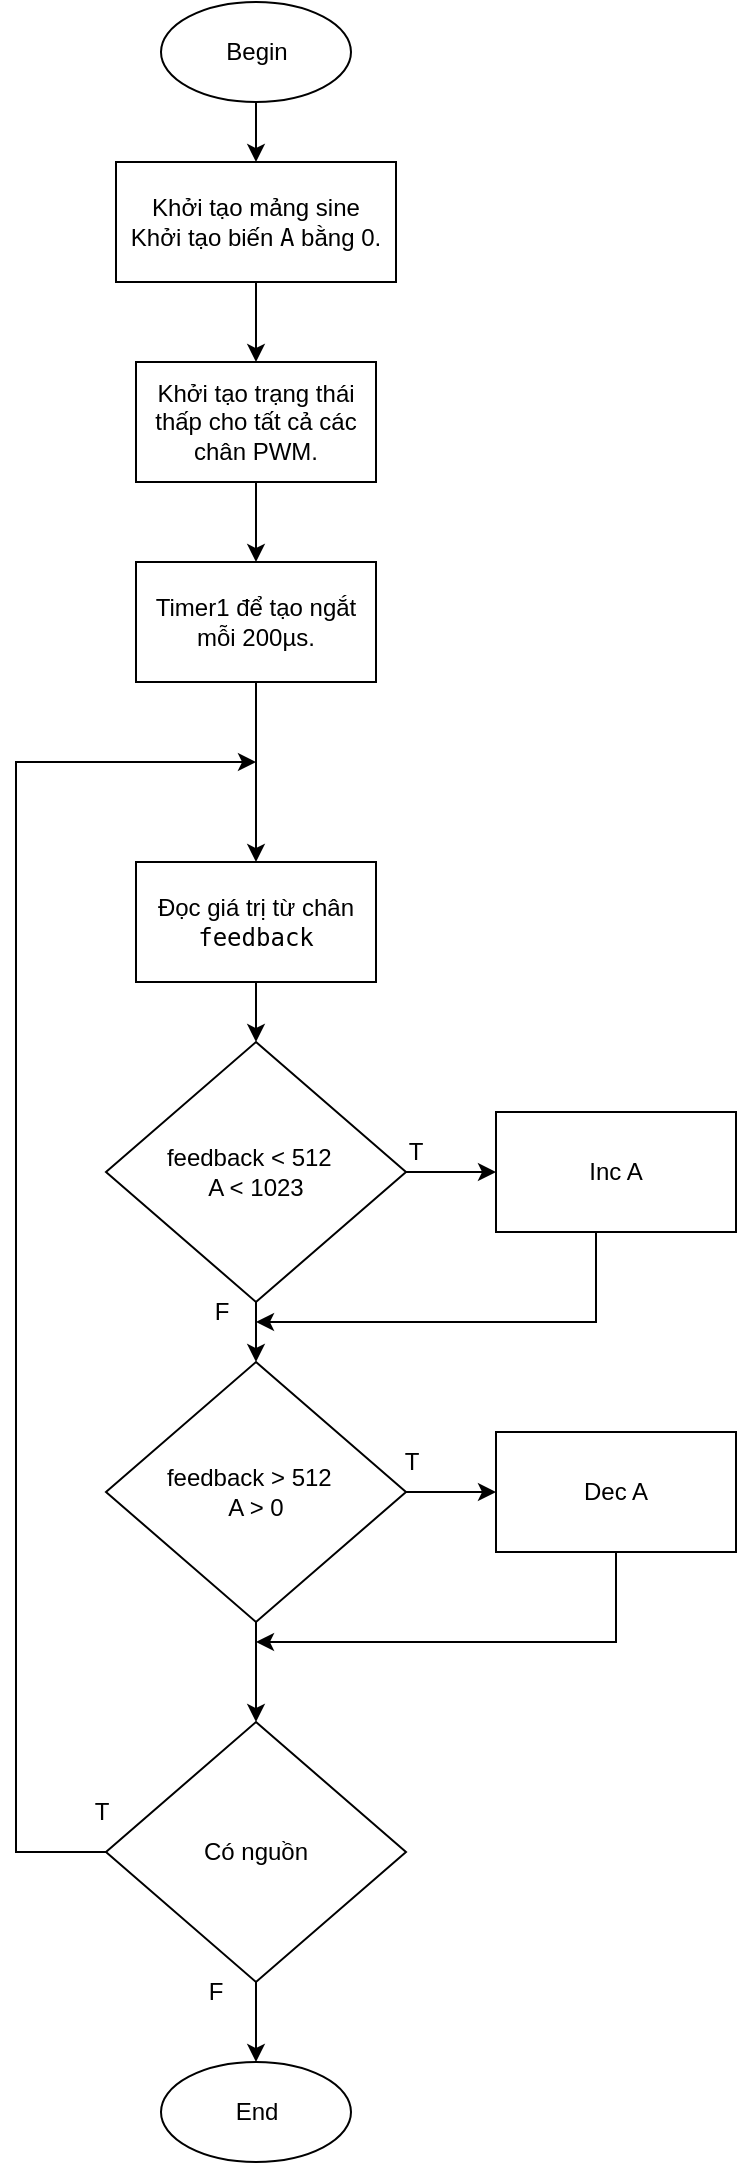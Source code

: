 <mxfile version="24.4.8" type="github">
  <diagram id="C5RBs43oDa-KdzZeNtuy" name="Page-1">
    <mxGraphModel dx="1363" dy="799" grid="1" gridSize="10" guides="1" tooltips="1" connect="1" arrows="1" fold="1" page="1" pageScale="1" pageWidth="827" pageHeight="1169" math="0" shadow="0">
      <root>
        <mxCell id="WIyWlLk6GJQsqaUBKTNV-0" />
        <mxCell id="WIyWlLk6GJQsqaUBKTNV-1" parent="WIyWlLk6GJQsqaUBKTNV-0" />
        <mxCell id="_kfTSOZf8MFERhGrm2Hh-3" value="" style="edgeStyle=orthogonalEdgeStyle;rounded=0;orthogonalLoop=1;jettySize=auto;html=1;" edge="1" parent="WIyWlLk6GJQsqaUBKTNV-1" source="_kfTSOZf8MFERhGrm2Hh-0" target="_kfTSOZf8MFERhGrm2Hh-2">
          <mxGeometry relative="1" as="geometry" />
        </mxCell>
        <mxCell id="_kfTSOZf8MFERhGrm2Hh-0" value="Begin" style="ellipse;whiteSpace=wrap;html=1;" vertex="1" parent="WIyWlLk6GJQsqaUBKTNV-1">
          <mxGeometry x="342.5" y="60" width="95" height="50" as="geometry" />
        </mxCell>
        <mxCell id="_kfTSOZf8MFERhGrm2Hh-1" value="End" style="ellipse;whiteSpace=wrap;html=1;" vertex="1" parent="WIyWlLk6GJQsqaUBKTNV-1">
          <mxGeometry x="342.5" y="1090" width="95" height="50" as="geometry" />
        </mxCell>
        <mxCell id="_kfTSOZf8MFERhGrm2Hh-5" value="" style="edgeStyle=orthogonalEdgeStyle;rounded=0;orthogonalLoop=1;jettySize=auto;html=1;" edge="1" parent="WIyWlLk6GJQsqaUBKTNV-1" source="_kfTSOZf8MFERhGrm2Hh-2" target="_kfTSOZf8MFERhGrm2Hh-4">
          <mxGeometry relative="1" as="geometry" />
        </mxCell>
        <mxCell id="_kfTSOZf8MFERhGrm2Hh-2" value="Khởi tạo mảng sine&lt;div&gt;&lt;span style=&quot;background-color: initial;&quot;&gt;Khởi tạo biến &lt;/span&gt;&lt;code style=&quot;background-color: initial;&quot; class=&quot;&quot;&gt;A&lt;/code&gt;&lt;span style=&quot;background-color: initial;&quot;&gt; bằng 0.&lt;/span&gt;&lt;/div&gt;" style="rounded=0;whiteSpace=wrap;html=1;" vertex="1" parent="WIyWlLk6GJQsqaUBKTNV-1">
          <mxGeometry x="320" y="140" width="140" height="60" as="geometry" />
        </mxCell>
        <mxCell id="_kfTSOZf8MFERhGrm2Hh-7" value="" style="edgeStyle=orthogonalEdgeStyle;rounded=0;orthogonalLoop=1;jettySize=auto;html=1;" edge="1" parent="WIyWlLk6GJQsqaUBKTNV-1" source="_kfTSOZf8MFERhGrm2Hh-4" target="_kfTSOZf8MFERhGrm2Hh-6">
          <mxGeometry relative="1" as="geometry" />
        </mxCell>
        <mxCell id="_kfTSOZf8MFERhGrm2Hh-4" value="Khởi tạo trạng thái thấp cho tất cả các chân PWM." style="rounded=0;whiteSpace=wrap;html=1;" vertex="1" parent="WIyWlLk6GJQsqaUBKTNV-1">
          <mxGeometry x="330" y="240" width="120" height="60" as="geometry" />
        </mxCell>
        <mxCell id="_kfTSOZf8MFERhGrm2Hh-9" value="" style="edgeStyle=orthogonalEdgeStyle;rounded=0;orthogonalLoop=1;jettySize=auto;html=1;" edge="1" parent="WIyWlLk6GJQsqaUBKTNV-1" source="_kfTSOZf8MFERhGrm2Hh-6" target="_kfTSOZf8MFERhGrm2Hh-8">
          <mxGeometry relative="1" as="geometry" />
        </mxCell>
        <mxCell id="_kfTSOZf8MFERhGrm2Hh-6" value="Timer1 để tạo ngắt mỗi 200µs." style="rounded=0;whiteSpace=wrap;html=1;" vertex="1" parent="WIyWlLk6GJQsqaUBKTNV-1">
          <mxGeometry x="330" y="340" width="120" height="60" as="geometry" />
        </mxCell>
        <mxCell id="_kfTSOZf8MFERhGrm2Hh-11" value="" style="edgeStyle=orthogonalEdgeStyle;rounded=0;orthogonalLoop=1;jettySize=auto;html=1;" edge="1" parent="WIyWlLk6GJQsqaUBKTNV-1" source="_kfTSOZf8MFERhGrm2Hh-8" target="_kfTSOZf8MFERhGrm2Hh-10">
          <mxGeometry relative="1" as="geometry" />
        </mxCell>
        <mxCell id="_kfTSOZf8MFERhGrm2Hh-8" value="Đọc giá trị từ chân &lt;code class=&quot;&quot;&gt;feedback&lt;/code&gt;" style="rounded=0;whiteSpace=wrap;html=1;" vertex="1" parent="WIyWlLk6GJQsqaUBKTNV-1">
          <mxGeometry x="330" y="490" width="120" height="60" as="geometry" />
        </mxCell>
        <mxCell id="_kfTSOZf8MFERhGrm2Hh-13" value="" style="edgeStyle=orthogonalEdgeStyle;rounded=0;orthogonalLoop=1;jettySize=auto;html=1;" edge="1" parent="WIyWlLk6GJQsqaUBKTNV-1" source="_kfTSOZf8MFERhGrm2Hh-10" target="_kfTSOZf8MFERhGrm2Hh-12">
          <mxGeometry relative="1" as="geometry" />
        </mxCell>
        <mxCell id="_kfTSOZf8MFERhGrm2Hh-17" value="" style="edgeStyle=orthogonalEdgeStyle;rounded=0;orthogonalLoop=1;jettySize=auto;html=1;" edge="1" parent="WIyWlLk6GJQsqaUBKTNV-1" source="_kfTSOZf8MFERhGrm2Hh-10" target="_kfTSOZf8MFERhGrm2Hh-16">
          <mxGeometry relative="1" as="geometry" />
        </mxCell>
        <mxCell id="_kfTSOZf8MFERhGrm2Hh-10" value="feedback &amp;lt; 512&amp;nbsp;&amp;nbsp;&lt;div&gt;A &amp;lt; 1023&lt;/div&gt;" style="rhombus;whiteSpace=wrap;html=1;" vertex="1" parent="WIyWlLk6GJQsqaUBKTNV-1">
          <mxGeometry x="315" y="580" width="150" height="130" as="geometry" />
        </mxCell>
        <mxCell id="_kfTSOZf8MFERhGrm2Hh-20" style="edgeStyle=orthogonalEdgeStyle;rounded=0;orthogonalLoop=1;jettySize=auto;html=1;" edge="1" parent="WIyWlLk6GJQsqaUBKTNV-1" source="_kfTSOZf8MFERhGrm2Hh-12">
          <mxGeometry relative="1" as="geometry">
            <mxPoint x="390" y="720" as="targetPoint" />
            <Array as="points">
              <mxPoint x="560" y="720" />
            </Array>
          </mxGeometry>
        </mxCell>
        <mxCell id="_kfTSOZf8MFERhGrm2Hh-12" value="Inc A" style="rounded=0;whiteSpace=wrap;html=1;" vertex="1" parent="WIyWlLk6GJQsqaUBKTNV-1">
          <mxGeometry x="510" y="615" width="120" height="60" as="geometry" />
        </mxCell>
        <mxCell id="_kfTSOZf8MFERhGrm2Hh-19" value="" style="edgeStyle=orthogonalEdgeStyle;rounded=0;orthogonalLoop=1;jettySize=auto;html=1;" edge="1" parent="WIyWlLk6GJQsqaUBKTNV-1" source="_kfTSOZf8MFERhGrm2Hh-16" target="_kfTSOZf8MFERhGrm2Hh-18">
          <mxGeometry relative="1" as="geometry" />
        </mxCell>
        <mxCell id="_kfTSOZf8MFERhGrm2Hh-34" value="" style="edgeStyle=orthogonalEdgeStyle;rounded=0;orthogonalLoop=1;jettySize=auto;html=1;" edge="1" parent="WIyWlLk6GJQsqaUBKTNV-1" source="_kfTSOZf8MFERhGrm2Hh-16" target="_kfTSOZf8MFERhGrm2Hh-25">
          <mxGeometry relative="1" as="geometry" />
        </mxCell>
        <mxCell id="_kfTSOZf8MFERhGrm2Hh-16" value="feedback &amp;gt; 512&amp;nbsp;&amp;nbsp;&lt;div&gt;A &amp;gt; 0&lt;/div&gt;" style="rhombus;whiteSpace=wrap;html=1;" vertex="1" parent="WIyWlLk6GJQsqaUBKTNV-1">
          <mxGeometry x="315" y="740" width="150" height="130" as="geometry" />
        </mxCell>
        <mxCell id="_kfTSOZf8MFERhGrm2Hh-18" value="Dec A" style="rounded=0;whiteSpace=wrap;html=1;" vertex="1" parent="WIyWlLk6GJQsqaUBKTNV-1">
          <mxGeometry x="510" y="775" width="120" height="60" as="geometry" />
        </mxCell>
        <mxCell id="_kfTSOZf8MFERhGrm2Hh-21" value="T" style="text;html=1;align=center;verticalAlign=middle;whiteSpace=wrap;rounded=0;" vertex="1" parent="WIyWlLk6GJQsqaUBKTNV-1">
          <mxGeometry x="440" y="620" width="60" height="30" as="geometry" />
        </mxCell>
        <mxCell id="_kfTSOZf8MFERhGrm2Hh-23" value="T" style="text;html=1;align=center;verticalAlign=middle;whiteSpace=wrap;rounded=0;" vertex="1" parent="WIyWlLk6GJQsqaUBKTNV-1">
          <mxGeometry x="437.5" y="775" width="60" height="30" as="geometry" />
        </mxCell>
        <mxCell id="_kfTSOZf8MFERhGrm2Hh-24" value="F" style="text;html=1;align=center;verticalAlign=middle;whiteSpace=wrap;rounded=0;" vertex="1" parent="WIyWlLk6GJQsqaUBKTNV-1">
          <mxGeometry x="342.5" y="700" width="60" height="30" as="geometry" />
        </mxCell>
        <mxCell id="_kfTSOZf8MFERhGrm2Hh-26" value="" style="edgeStyle=orthogonalEdgeStyle;rounded=0;orthogonalLoop=1;jettySize=auto;html=1;" edge="1" parent="WIyWlLk6GJQsqaUBKTNV-1" source="_kfTSOZf8MFERhGrm2Hh-25" target="_kfTSOZf8MFERhGrm2Hh-1">
          <mxGeometry relative="1" as="geometry" />
        </mxCell>
        <mxCell id="_kfTSOZf8MFERhGrm2Hh-27" style="edgeStyle=orthogonalEdgeStyle;rounded=0;orthogonalLoop=1;jettySize=auto;html=1;exitX=0;exitY=0.5;exitDx=0;exitDy=0;" edge="1" parent="WIyWlLk6GJQsqaUBKTNV-1" source="_kfTSOZf8MFERhGrm2Hh-25">
          <mxGeometry relative="1" as="geometry">
            <mxPoint x="390" y="440" as="targetPoint" />
            <Array as="points">
              <mxPoint x="270" y="985" />
              <mxPoint x="270" y="440" />
            </Array>
          </mxGeometry>
        </mxCell>
        <mxCell id="_kfTSOZf8MFERhGrm2Hh-25" value="Có nguồn" style="rhombus;whiteSpace=wrap;html=1;" vertex="1" parent="WIyWlLk6GJQsqaUBKTNV-1">
          <mxGeometry x="315" y="920" width="150" height="130" as="geometry" />
        </mxCell>
        <mxCell id="_kfTSOZf8MFERhGrm2Hh-28" value="T" style="text;html=1;align=center;verticalAlign=middle;whiteSpace=wrap;rounded=0;" vertex="1" parent="WIyWlLk6GJQsqaUBKTNV-1">
          <mxGeometry x="282.5" y="950" width="60" height="30" as="geometry" />
        </mxCell>
        <mxCell id="_kfTSOZf8MFERhGrm2Hh-29" value="F" style="text;html=1;align=center;verticalAlign=middle;whiteSpace=wrap;rounded=0;" vertex="1" parent="WIyWlLk6GJQsqaUBKTNV-1">
          <mxGeometry x="340" y="1040" width="60" height="30" as="geometry" />
        </mxCell>
        <mxCell id="_kfTSOZf8MFERhGrm2Hh-30" style="edgeStyle=orthogonalEdgeStyle;rounded=0;orthogonalLoop=1;jettySize=auto;html=1;exitX=0.5;exitY=1;exitDx=0;exitDy=0;" edge="1" parent="WIyWlLk6GJQsqaUBKTNV-1" source="_kfTSOZf8MFERhGrm2Hh-18">
          <mxGeometry relative="1" as="geometry">
            <mxPoint x="390" y="880" as="targetPoint" />
            <mxPoint x="572.5" y="835" as="sourcePoint" />
            <Array as="points">
              <mxPoint x="570" y="880" />
            </Array>
          </mxGeometry>
        </mxCell>
      </root>
    </mxGraphModel>
  </diagram>
</mxfile>

